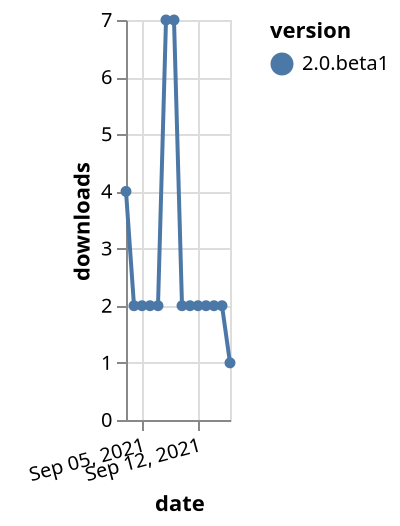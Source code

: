 {"$schema": "https://vega.github.io/schema/vega-lite/v5.json", "description": "A simple bar chart with embedded data.", "data": {"values": [{"date": "2021-09-03", "total": 2896, "delta": 4, "version": "2.0.beta1"}, {"date": "2021-09-04", "total": 2898, "delta": 2, "version": "2.0.beta1"}, {"date": "2021-09-05", "total": 2900, "delta": 2, "version": "2.0.beta1"}, {"date": "2021-09-06", "total": 2902, "delta": 2, "version": "2.0.beta1"}, {"date": "2021-09-07", "total": 2904, "delta": 2, "version": "2.0.beta1"}, {"date": "2021-09-08", "total": 2911, "delta": 7, "version": "2.0.beta1"}, {"date": "2021-09-09", "total": 2918, "delta": 7, "version": "2.0.beta1"}, {"date": "2021-09-10", "total": 2920, "delta": 2, "version": "2.0.beta1"}, {"date": "2021-09-11", "total": 2922, "delta": 2, "version": "2.0.beta1"}, {"date": "2021-09-12", "total": 2924, "delta": 2, "version": "2.0.beta1"}, {"date": "2021-09-13", "total": 2926, "delta": 2, "version": "2.0.beta1"}, {"date": "2021-09-14", "total": 2928, "delta": 2, "version": "2.0.beta1"}, {"date": "2021-09-15", "total": 2930, "delta": 2, "version": "2.0.beta1"}, {"date": "2021-09-16", "total": 2931, "delta": 1, "version": "2.0.beta1"}]}, "width": "container", "mark": {"type": "line", "point": {"filled": true}}, "encoding": {"x": {"field": "date", "type": "temporal", "timeUnit": "yearmonthdate", "title": "date", "axis": {"labelAngle": -15}}, "y": {"field": "delta", "type": "quantitative", "title": "downloads"}, "color": {"field": "version", "type": "nominal"}, "tooltip": {"field": "delta"}}}